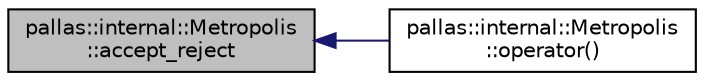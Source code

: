 digraph "pallas::internal::Metropolis::accept_reject"
{
  edge [fontname="Helvetica",fontsize="10",labelfontname="Helvetica",labelfontsize="10"];
  node [fontname="Helvetica",fontsize="10",shape=record];
  rankdir="LR";
  Node1 [label="pallas::internal::Metropolis\l::accept_reject",height=0.2,width=0.4,color="black", fillcolor="grey75", style="filled", fontcolor="black"];
  Node1 -> Node2 [dir="back",color="midnightblue",fontsize="10",style="solid",fontname="Helvetica"];
  Node2 [label="pallas::internal::Metropolis\l::operator()",height=0.2,width=0.4,color="black", fillcolor="white", style="filled",URL="$classpallas_1_1internal_1_1_metropolis.html#a13cbc3e6d70041d9a87b8c857270c556",tooltip="Calls the accept_reject function Accepts the candidate solution based on the function: /code double w..."];
}
